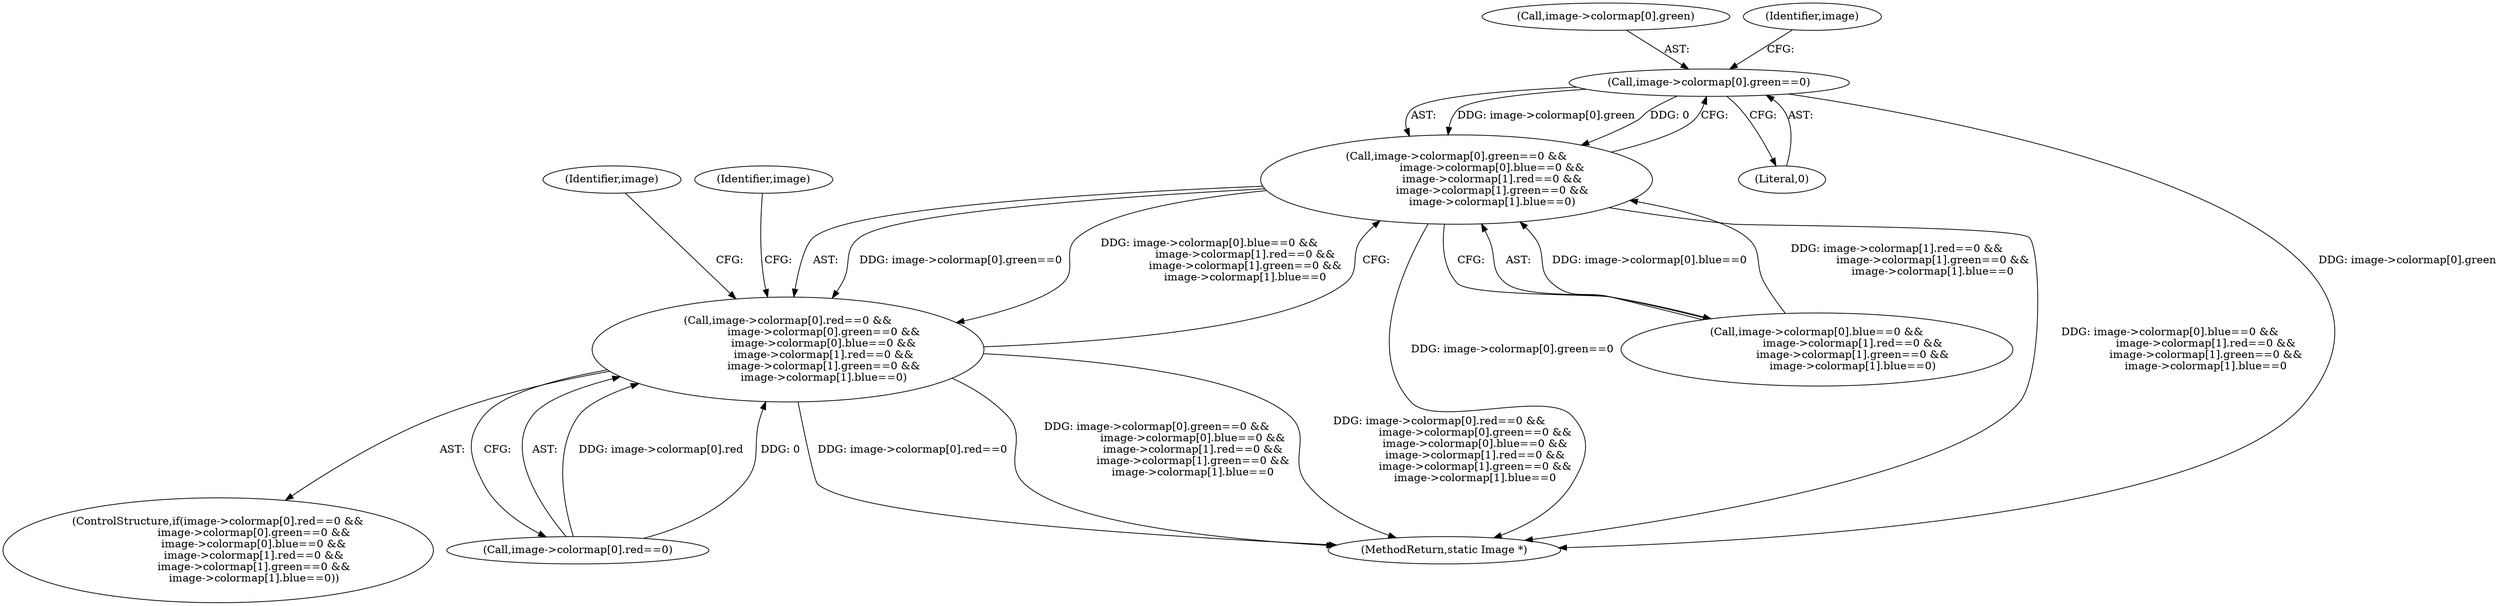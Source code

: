 digraph "0_ImageMagick_4eae304e773bad8a876c3c26fdffac24d4253ae4@pointer" {
"1000974" [label="(Call,image->colormap[0].green==0)"];
"1000973" [label="(Call,image->colormap[0].green==0 &&\n                     image->colormap[0].blue==0 &&\n                     image->colormap[1].red==0 &&\n                     image->colormap[1].green==0 &&\n                     image->colormap[1].blue==0)"];
"1000963" [label="(Call,image->colormap[0].red==0 &&\n                     image->colormap[0].green==0 &&\n                     image->colormap[0].blue==0 &&\n                     image->colormap[1].red==0 &&\n                     image->colormap[1].green==0 &&\n                     image->colormap[1].blue==0)"];
"1000963" [label="(Call,image->colormap[0].red==0 &&\n                     image->colormap[0].green==0 &&\n                     image->colormap[0].blue==0 &&\n                     image->colormap[1].red==0 &&\n                     image->colormap[1].green==0 &&\n                     image->colormap[1].blue==0)"];
"1000983" [label="(Call,image->colormap[0].blue==0 &&\n                     image->colormap[1].red==0 &&\n                     image->colormap[1].green==0 &&\n                     image->colormap[1].blue==0)"];
"1000964" [label="(Call,image->colormap[0].red==0)"];
"1001027" [label="(Identifier,image)"];
"1001051" [label="(Identifier,image)"];
"1000975" [label="(Call,image->colormap[0].green)"];
"1000982" [label="(Literal,0)"];
"1000962" [label="(ControlStructure,if(image->colormap[0].red==0 &&\n                     image->colormap[0].green==0 &&\n                     image->colormap[0].blue==0 &&\n                     image->colormap[1].red==0 &&\n                     image->colormap[1].green==0 &&\n                     image->colormap[1].blue==0))"];
"1000974" [label="(Call,image->colormap[0].green==0)"];
"1000973" [label="(Call,image->colormap[0].green==0 &&\n                     image->colormap[0].blue==0 &&\n                     image->colormap[1].red==0 &&\n                     image->colormap[1].green==0 &&\n                     image->colormap[1].blue==0)"];
"1001954" [label="(MethodReturn,static Image *)"];
"1000988" [label="(Identifier,image)"];
"1000974" -> "1000973"  [label="AST: "];
"1000974" -> "1000982"  [label="CFG: "];
"1000975" -> "1000974"  [label="AST: "];
"1000982" -> "1000974"  [label="AST: "];
"1000988" -> "1000974"  [label="CFG: "];
"1000973" -> "1000974"  [label="CFG: "];
"1000974" -> "1001954"  [label="DDG: image->colormap[0].green"];
"1000974" -> "1000973"  [label="DDG: image->colormap[0].green"];
"1000974" -> "1000973"  [label="DDG: 0"];
"1000973" -> "1000963"  [label="AST: "];
"1000973" -> "1000983"  [label="CFG: "];
"1000983" -> "1000973"  [label="AST: "];
"1000963" -> "1000973"  [label="CFG: "];
"1000973" -> "1001954"  [label="DDG: image->colormap[0].green==0"];
"1000973" -> "1001954"  [label="DDG: image->colormap[0].blue==0 &&\n                     image->colormap[1].red==0 &&\n                     image->colormap[1].green==0 &&\n                     image->colormap[1].blue==0"];
"1000973" -> "1000963"  [label="DDG: image->colormap[0].green==0"];
"1000973" -> "1000963"  [label="DDG: image->colormap[0].blue==0 &&\n                     image->colormap[1].red==0 &&\n                     image->colormap[1].green==0 &&\n                     image->colormap[1].blue==0"];
"1000983" -> "1000973"  [label="DDG: image->colormap[0].blue==0"];
"1000983" -> "1000973"  [label="DDG: image->colormap[1].red==0 &&\n                     image->colormap[1].green==0 &&\n                     image->colormap[1].blue==0"];
"1000963" -> "1000962"  [label="AST: "];
"1000963" -> "1000964"  [label="CFG: "];
"1000964" -> "1000963"  [label="AST: "];
"1001027" -> "1000963"  [label="CFG: "];
"1001051" -> "1000963"  [label="CFG: "];
"1000963" -> "1001954"  [label="DDG: image->colormap[0].red==0"];
"1000963" -> "1001954"  [label="DDG: image->colormap[0].green==0 &&\n                     image->colormap[0].blue==0 &&\n                     image->colormap[1].red==0 &&\n                     image->colormap[1].green==0 &&\n                     image->colormap[1].blue==0"];
"1000963" -> "1001954"  [label="DDG: image->colormap[0].red==0 &&\n                     image->colormap[0].green==0 &&\n                     image->colormap[0].blue==0 &&\n                     image->colormap[1].red==0 &&\n                     image->colormap[1].green==0 &&\n                     image->colormap[1].blue==0"];
"1000964" -> "1000963"  [label="DDG: image->colormap[0].red"];
"1000964" -> "1000963"  [label="DDG: 0"];
}
